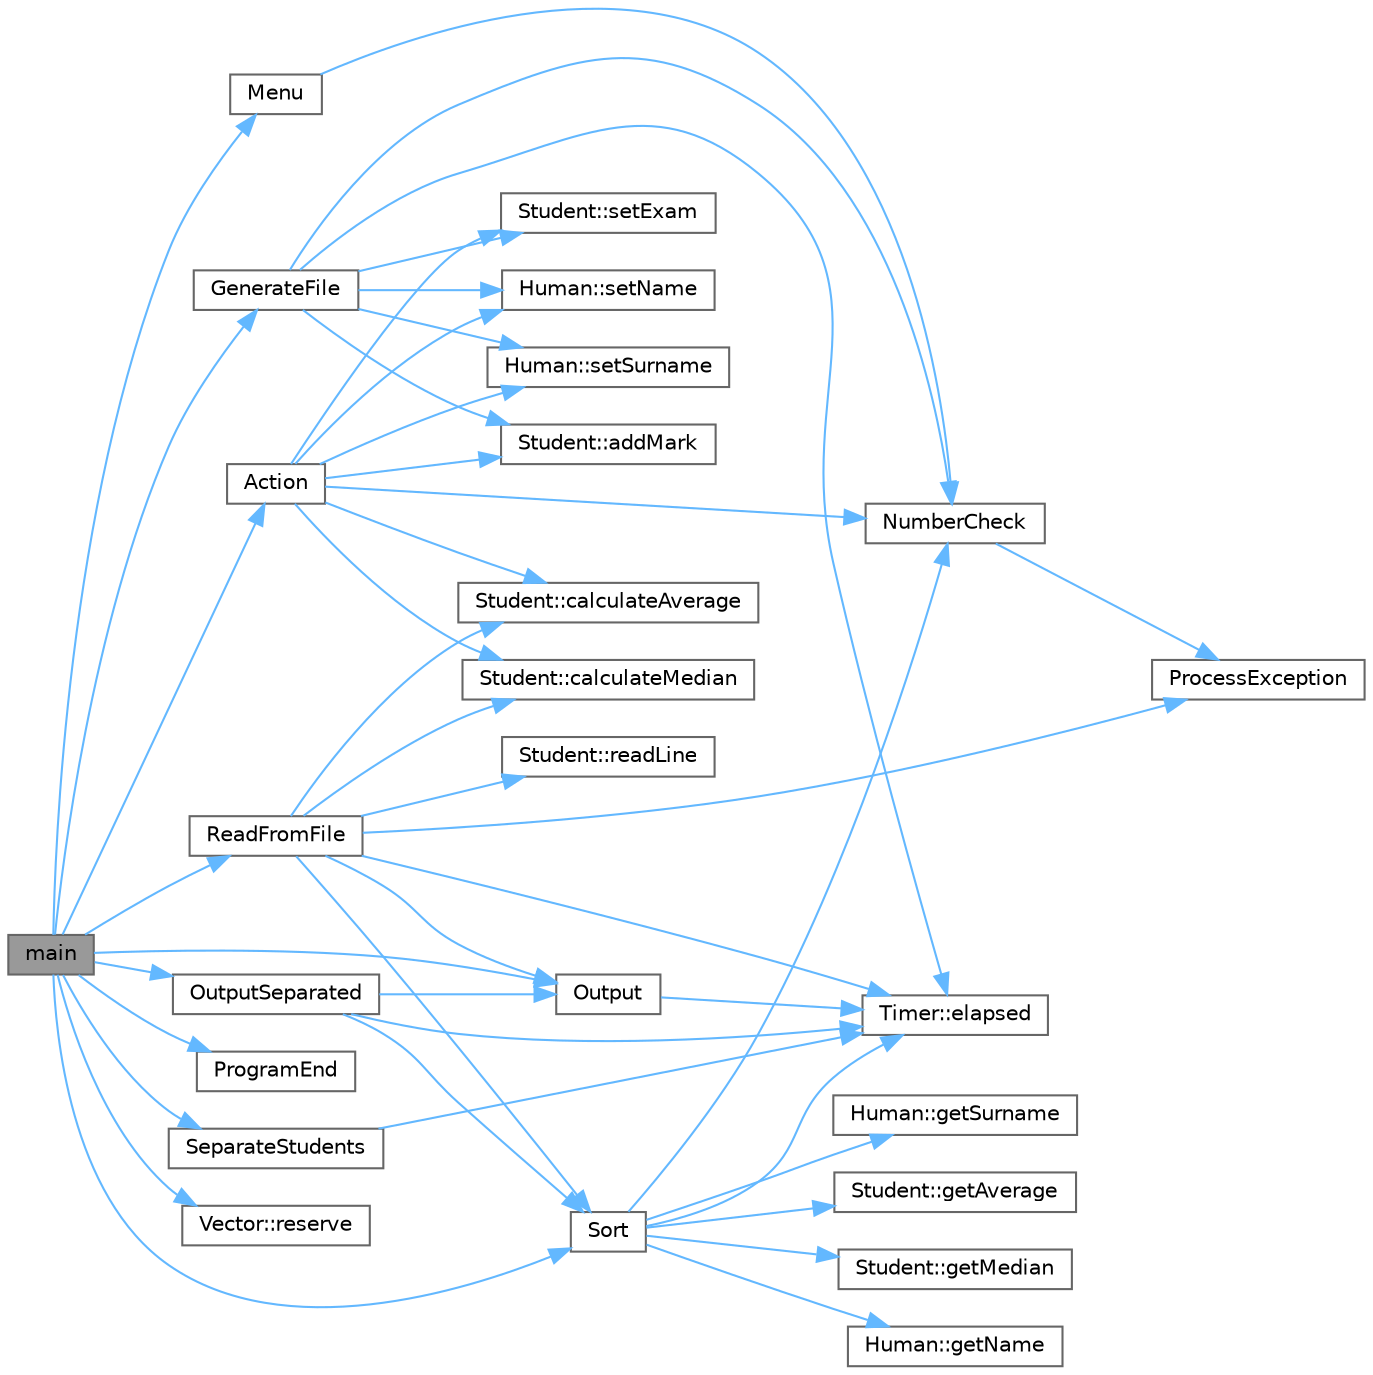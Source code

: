 digraph "main"
{
 // LATEX_PDF_SIZE
  bgcolor="transparent";
  edge [fontname=Helvetica,fontsize=10,labelfontname=Helvetica,labelfontsize=10];
  node [fontname=Helvetica,fontsize=10,shape=box,height=0.2,width=0.4];
  rankdir="LR";
  Node1 [id="Node000001",label="main",height=0.2,width=0.4,color="gray40", fillcolor="grey60", style="filled", fontcolor="black",tooltip=" "];
  Node1 -> Node2 [id="edge44_Node000001_Node000002",color="steelblue1",style="solid",tooltip=" "];
  Node2 [id="Node000002",label="Action",height=0.2,width=0.4,color="grey40", fillcolor="white", style="filled",URL="$templates_8h.html#ac0bbd3311f96b181148d8a971b8c83d1",tooltip=" "];
  Node2 -> Node3 [id="edge45_Node000002_Node000003",color="steelblue1",style="solid",tooltip=" "];
  Node3 [id="Node000003",label="Student::addMark",height=0.2,width=0.4,color="grey40", fillcolor="white", style="filled",URL="$class_student.html#aac4c1b512bd0cc6810324279f2a26d23",tooltip=" "];
  Node2 -> Node4 [id="edge46_Node000002_Node000004",color="steelblue1",style="solid",tooltip=" "];
  Node4 [id="Node000004",label="Student::calculateAverage",height=0.2,width=0.4,color="grey40", fillcolor="white", style="filled",URL="$class_student.html#a1dec1372297b03b74868ac35f29558df",tooltip=" "];
  Node2 -> Node5 [id="edge47_Node000002_Node000005",color="steelblue1",style="solid",tooltip=" "];
  Node5 [id="Node000005",label="Student::calculateMedian",height=0.2,width=0.4,color="grey40", fillcolor="white", style="filled",URL="$class_student.html#a9a4ac80e7bec0ec0eacb6b2af8369641",tooltip=" "];
  Node2 -> Node6 [id="edge48_Node000002_Node000006",color="steelblue1",style="solid",tooltip=" "];
  Node6 [id="Node000006",label="NumberCheck",height=0.2,width=0.4,color="grey40", fillcolor="white", style="filled",URL="$functions_8cpp.html#a575300a49e319243c7d0ebf158dad3ef",tooltip=" "];
  Node6 -> Node7 [id="edge49_Node000006_Node000007",color="steelblue1",style="solid",tooltip=" "];
  Node7 [id="Node000007",label="ProcessException",height=0.2,width=0.4,color="grey40", fillcolor="white", style="filled",URL="$functions_8cpp.html#a659705bbc72f1a795a961d7030a443ee",tooltip=" "];
  Node2 -> Node8 [id="edge50_Node000002_Node000008",color="steelblue1",style="solid",tooltip=" "];
  Node8 [id="Node000008",label="Student::setExam",height=0.2,width=0.4,color="grey40", fillcolor="white", style="filled",URL="$class_student.html#afe18f0ed8e50682130fb3ebc44f76524",tooltip=" "];
  Node2 -> Node9 [id="edge51_Node000002_Node000009",color="steelblue1",style="solid",tooltip=" "];
  Node9 [id="Node000009",label="Human::setName",height=0.2,width=0.4,color="grey40", fillcolor="white", style="filled",URL="$class_human.html#ab8f1ed2da6a6dd79f113a48e6dd31eee",tooltip=" "];
  Node2 -> Node10 [id="edge52_Node000002_Node000010",color="steelblue1",style="solid",tooltip=" "];
  Node10 [id="Node000010",label="Human::setSurname",height=0.2,width=0.4,color="grey40", fillcolor="white", style="filled",URL="$class_human.html#ab783da4d406863166d713c6781175df2",tooltip=" "];
  Node1 -> Node11 [id="edge53_Node000001_Node000011",color="steelblue1",style="solid",tooltip=" "];
  Node11 [id="Node000011",label="GenerateFile",height=0.2,width=0.4,color="grey40", fillcolor="white", style="filled",URL="$templates_8h.html#a77e429e8df265a6b240e9c8e00fa4871",tooltip=" "];
  Node11 -> Node3 [id="edge54_Node000011_Node000003",color="steelblue1",style="solid",tooltip=" "];
  Node11 -> Node12 [id="edge55_Node000011_Node000012",color="steelblue1",style="solid",tooltip=" "];
  Node12 [id="Node000012",label="Timer::elapsed",height=0.2,width=0.4,color="grey40", fillcolor="white", style="filled",URL="$class_timer.html#a6a89a613c2af9b0d1e5f7e4ba9e46c54",tooltip=" "];
  Node11 -> Node6 [id="edge56_Node000011_Node000006",color="steelblue1",style="solid",tooltip=" "];
  Node11 -> Node8 [id="edge57_Node000011_Node000008",color="steelblue1",style="solid",tooltip=" "];
  Node11 -> Node9 [id="edge58_Node000011_Node000009",color="steelblue1",style="solid",tooltip=" "];
  Node11 -> Node10 [id="edge59_Node000011_Node000010",color="steelblue1",style="solid",tooltip=" "];
  Node1 -> Node13 [id="edge60_Node000001_Node000013",color="steelblue1",style="solid",tooltip=" "];
  Node13 [id="Node000013",label="Menu",height=0.2,width=0.4,color="grey40", fillcolor="white", style="filled",URL="$functions_8cpp.html#a6b0067666ba7d74453f3a3c2c61d84a6",tooltip=" "];
  Node13 -> Node6 [id="edge61_Node000013_Node000006",color="steelblue1",style="solid",tooltip=" "];
  Node1 -> Node14 [id="edge62_Node000001_Node000014",color="steelblue1",style="solid",tooltip=" "];
  Node14 [id="Node000014",label="Output",height=0.2,width=0.4,color="grey40", fillcolor="white", style="filled",URL="$templates_8h.html#a5439dc6cdfd60c4e8e3b30f78cf1a7e6",tooltip=" "];
  Node14 -> Node12 [id="edge63_Node000014_Node000012",color="steelblue1",style="solid",tooltip=" "];
  Node1 -> Node15 [id="edge64_Node000001_Node000015",color="steelblue1",style="solid",tooltip=" "];
  Node15 [id="Node000015",label="OutputSeparated",height=0.2,width=0.4,color="grey40", fillcolor="white", style="filled",URL="$templates_8h.html#a2a6430f49837fd05ca0cb03d6a0d894f",tooltip=" "];
  Node15 -> Node12 [id="edge65_Node000015_Node000012",color="steelblue1",style="solid",tooltip=" "];
  Node15 -> Node14 [id="edge66_Node000015_Node000014",color="steelblue1",style="solid",tooltip=" "];
  Node15 -> Node16 [id="edge67_Node000015_Node000016",color="steelblue1",style="solid",tooltip=" "];
  Node16 [id="Node000016",label="Sort",height=0.2,width=0.4,color="grey40", fillcolor="white", style="filled",URL="$templates_8h.html#a0a4042e993dc0128a11c4dd1eed4a391",tooltip=" "];
  Node16 -> Node12 [id="edge68_Node000016_Node000012",color="steelblue1",style="solid",tooltip=" "];
  Node16 -> Node17 [id="edge69_Node000016_Node000017",color="steelblue1",style="solid",tooltip=" "];
  Node17 [id="Node000017",label="Student::getAverage",height=0.2,width=0.4,color="grey40", fillcolor="white", style="filled",URL="$class_student.html#a2b738bfaac4dce882b05dbb056ac327e",tooltip=" "];
  Node16 -> Node18 [id="edge70_Node000016_Node000018",color="steelblue1",style="solid",tooltip=" "];
  Node18 [id="Node000018",label="Student::getMedian",height=0.2,width=0.4,color="grey40", fillcolor="white", style="filled",URL="$class_student.html#aabe9a8bc063b2c52064db1d71f640d66",tooltip=" "];
  Node16 -> Node19 [id="edge71_Node000016_Node000019",color="steelblue1",style="solid",tooltip=" "];
  Node19 [id="Node000019",label="Human::getName",height=0.2,width=0.4,color="grey40", fillcolor="white", style="filled",URL="$class_human.html#a69a27e7bc681ed227041ea40e894e401",tooltip=" "];
  Node16 -> Node20 [id="edge72_Node000016_Node000020",color="steelblue1",style="solid",tooltip=" "];
  Node20 [id="Node000020",label="Human::getSurname",height=0.2,width=0.4,color="grey40", fillcolor="white", style="filled",URL="$class_human.html#aaebff100983c200379f837c9aff67672",tooltip=" "];
  Node16 -> Node6 [id="edge73_Node000016_Node000006",color="steelblue1",style="solid",tooltip=" "];
  Node1 -> Node21 [id="edge74_Node000001_Node000021",color="steelblue1",style="solid",tooltip=" "];
  Node21 [id="Node000021",label="ProgramEnd",height=0.2,width=0.4,color="grey40", fillcolor="white", style="filled",URL="$functions_8cpp.html#a197a3d785a60dfd4ede032bc1c25f77d",tooltip=" "];
  Node1 -> Node22 [id="edge75_Node000001_Node000022",color="steelblue1",style="solid",tooltip=" "];
  Node22 [id="Node000022",label="ReadFromFile",height=0.2,width=0.4,color="grey40", fillcolor="white", style="filled",URL="$templates_8h.html#afc87868e0f2fe66d3ca3796d0040fa0c",tooltip=" "];
  Node22 -> Node4 [id="edge76_Node000022_Node000004",color="steelblue1",style="solid",tooltip=" "];
  Node22 -> Node5 [id="edge77_Node000022_Node000005",color="steelblue1",style="solid",tooltip=" "];
  Node22 -> Node12 [id="edge78_Node000022_Node000012",color="steelblue1",style="solid",tooltip=" "];
  Node22 -> Node14 [id="edge79_Node000022_Node000014",color="steelblue1",style="solid",tooltip=" "];
  Node22 -> Node7 [id="edge80_Node000022_Node000007",color="steelblue1",style="solid",tooltip=" "];
  Node22 -> Node23 [id="edge81_Node000022_Node000023",color="steelblue1",style="solid",tooltip=" "];
  Node23 [id="Node000023",label="Student::readLine",height=0.2,width=0.4,color="grey40", fillcolor="white", style="filled",URL="$class_student.html#a40bb708617958d6dbb6fe3f345bfc720",tooltip=" "];
  Node22 -> Node16 [id="edge82_Node000022_Node000016",color="steelblue1",style="solid",tooltip=" "];
  Node1 -> Node24 [id="edge83_Node000001_Node000024",color="steelblue1",style="solid",tooltip=" "];
  Node24 [id="Node000024",label="Vector::reserve",height=0.2,width=0.4,color="grey40", fillcolor="white", style="filled",URL="$class_vector.html#a6c85141a95e16b0a5a0ba4b0e508087f",tooltip=" "];
  Node1 -> Node25 [id="edge84_Node000001_Node000025",color="steelblue1",style="solid",tooltip=" "];
  Node25 [id="Node000025",label="SeparateStudents",height=0.2,width=0.4,color="grey40", fillcolor="white", style="filled",URL="$templates_8h.html#a2c289c50f3fc18d1e33264c1e88156c0",tooltip=" "];
  Node25 -> Node12 [id="edge85_Node000025_Node000012",color="steelblue1",style="solid",tooltip=" "];
  Node1 -> Node16 [id="edge86_Node000001_Node000016",color="steelblue1",style="solid",tooltip=" "];
}
